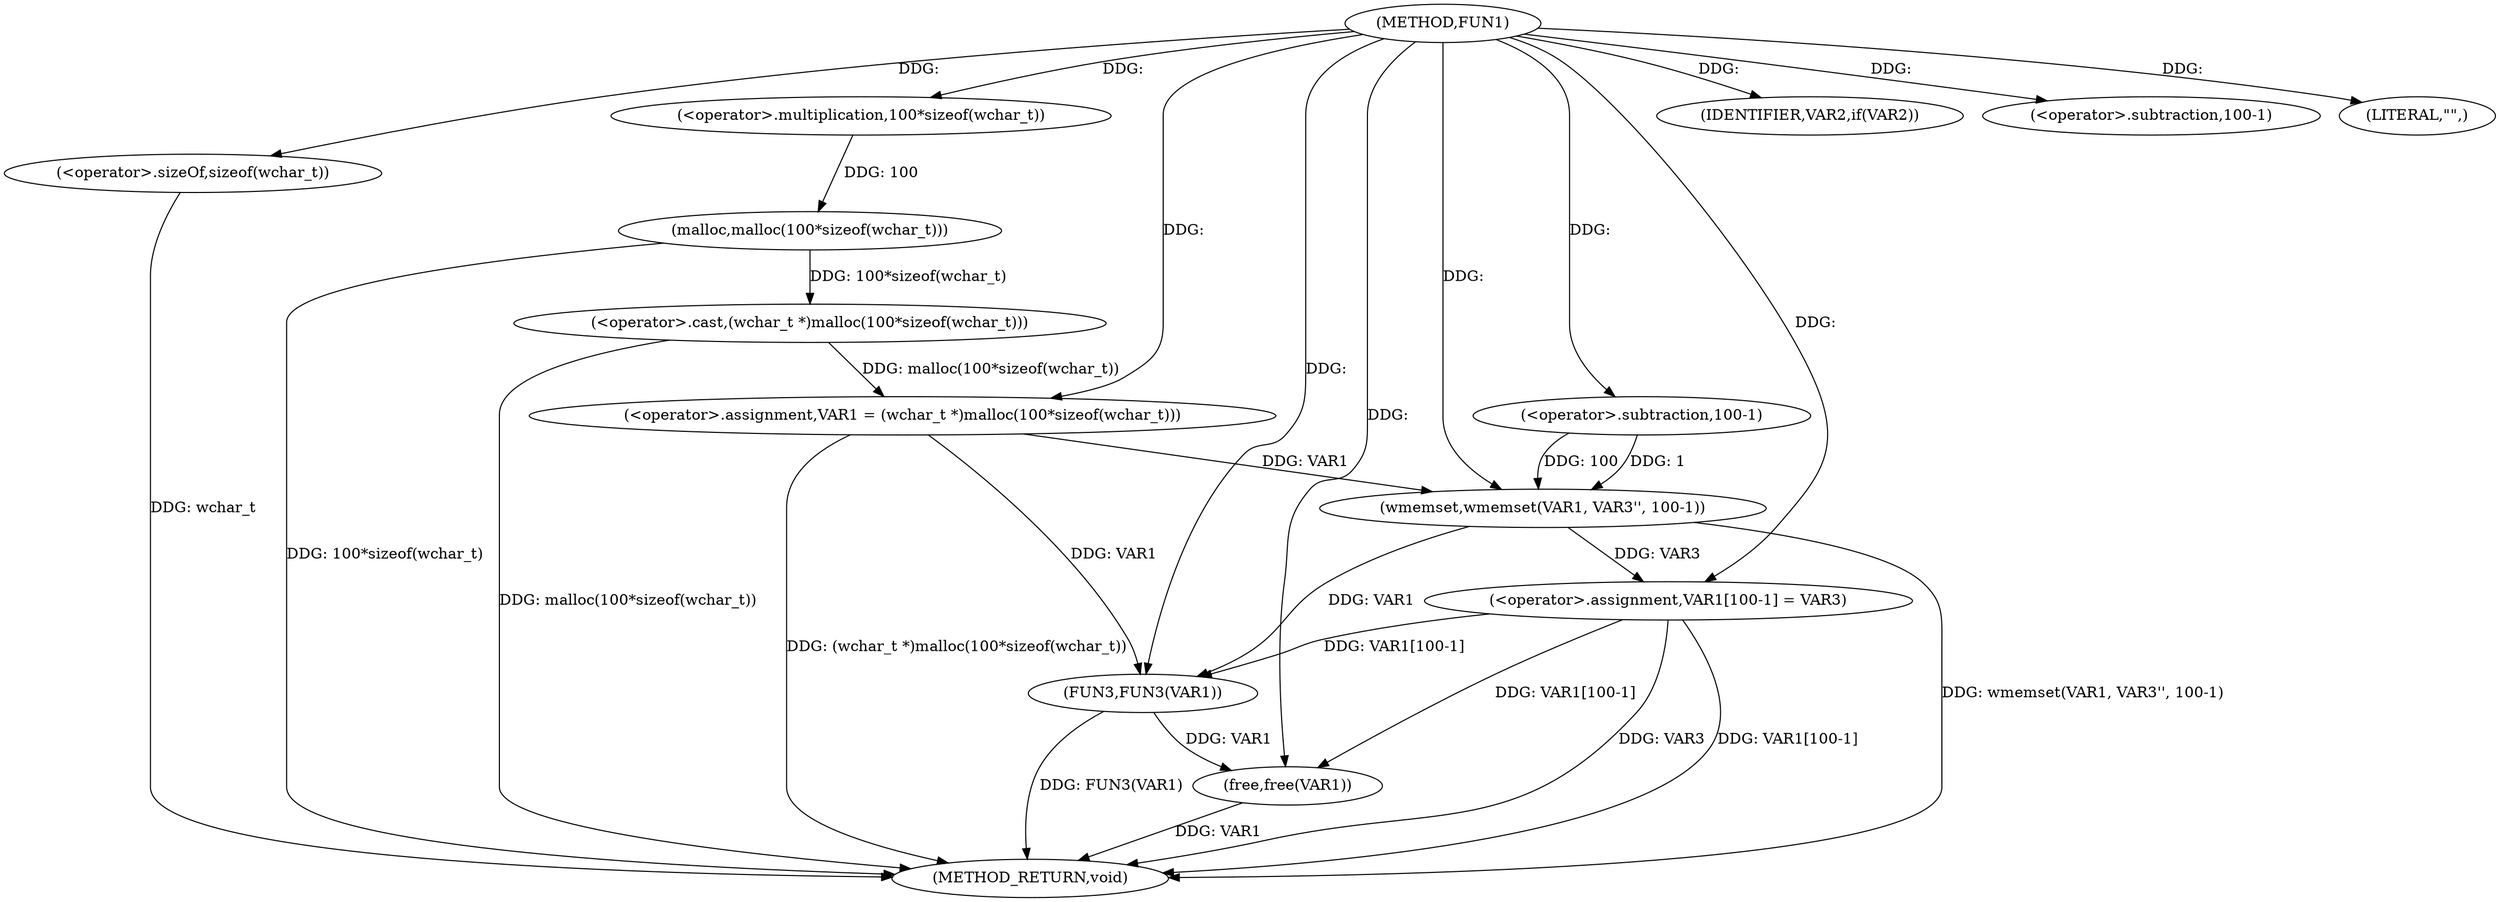 digraph FUN1 {  
"1000100" [label = "(METHOD,FUN1)" ]
"1000134" [label = "(METHOD_RETURN,void)" ]
"1000103" [label = "(<operator>.assignment,VAR1 = (wchar_t *)malloc(100*sizeof(wchar_t)))" ]
"1000105" [label = "(<operator>.cast,(wchar_t *)malloc(100*sizeof(wchar_t)))" ]
"1000107" [label = "(malloc,malloc(100*sizeof(wchar_t)))" ]
"1000108" [label = "(<operator>.multiplication,100*sizeof(wchar_t))" ]
"1000110" [label = "(<operator>.sizeOf,sizeof(wchar_t))" ]
"1000113" [label = "(IDENTIFIER,VAR2,if(VAR2))" ]
"1000115" [label = "(wmemset,wmemset(VAR1, VAR3'', 100-1))" ]
"1000118" [label = "(<operator>.subtraction,100-1)" ]
"1000121" [label = "(<operator>.assignment,VAR1[100-1] = VAR3)" ]
"1000124" [label = "(<operator>.subtraction,100-1)" ]
"1000129" [label = "(LITERAL,\"\",)" ]
"1000130" [label = "(FUN3,FUN3(VAR1))" ]
"1000132" [label = "(free,free(VAR1))" ]
  "1000130" -> "1000134"  [ label = "DDG: FUN3(VAR1)"] 
  "1000107" -> "1000134"  [ label = "DDG: 100*sizeof(wchar_t)"] 
  "1000105" -> "1000134"  [ label = "DDG: malloc(100*sizeof(wchar_t))"] 
  "1000103" -> "1000134"  [ label = "DDG: (wchar_t *)malloc(100*sizeof(wchar_t))"] 
  "1000121" -> "1000134"  [ label = "DDG: VAR3"] 
  "1000132" -> "1000134"  [ label = "DDG: VAR1"] 
  "1000121" -> "1000134"  [ label = "DDG: VAR1[100-1]"] 
  "1000110" -> "1000134"  [ label = "DDG: wchar_t"] 
  "1000115" -> "1000134"  [ label = "DDG: wmemset(VAR1, VAR3'', 100-1)"] 
  "1000105" -> "1000103"  [ label = "DDG: malloc(100*sizeof(wchar_t))"] 
  "1000100" -> "1000103"  [ label = "DDG: "] 
  "1000107" -> "1000105"  [ label = "DDG: 100*sizeof(wchar_t)"] 
  "1000108" -> "1000107"  [ label = "DDG: 100"] 
  "1000100" -> "1000108"  [ label = "DDG: "] 
  "1000100" -> "1000110"  [ label = "DDG: "] 
  "1000100" -> "1000113"  [ label = "DDG: "] 
  "1000103" -> "1000115"  [ label = "DDG: VAR1"] 
  "1000100" -> "1000115"  [ label = "DDG: "] 
  "1000118" -> "1000115"  [ label = "DDG: 100"] 
  "1000118" -> "1000115"  [ label = "DDG: 1"] 
  "1000100" -> "1000118"  [ label = "DDG: "] 
  "1000115" -> "1000121"  [ label = "DDG: VAR3"] 
  "1000100" -> "1000121"  [ label = "DDG: "] 
  "1000100" -> "1000124"  [ label = "DDG: "] 
  "1000100" -> "1000129"  [ label = "DDG: "] 
  "1000103" -> "1000130"  [ label = "DDG: VAR1"] 
  "1000121" -> "1000130"  [ label = "DDG: VAR1[100-1]"] 
  "1000115" -> "1000130"  [ label = "DDG: VAR1"] 
  "1000100" -> "1000130"  [ label = "DDG: "] 
  "1000121" -> "1000132"  [ label = "DDG: VAR1[100-1]"] 
  "1000130" -> "1000132"  [ label = "DDG: VAR1"] 
  "1000100" -> "1000132"  [ label = "DDG: "] 
}
